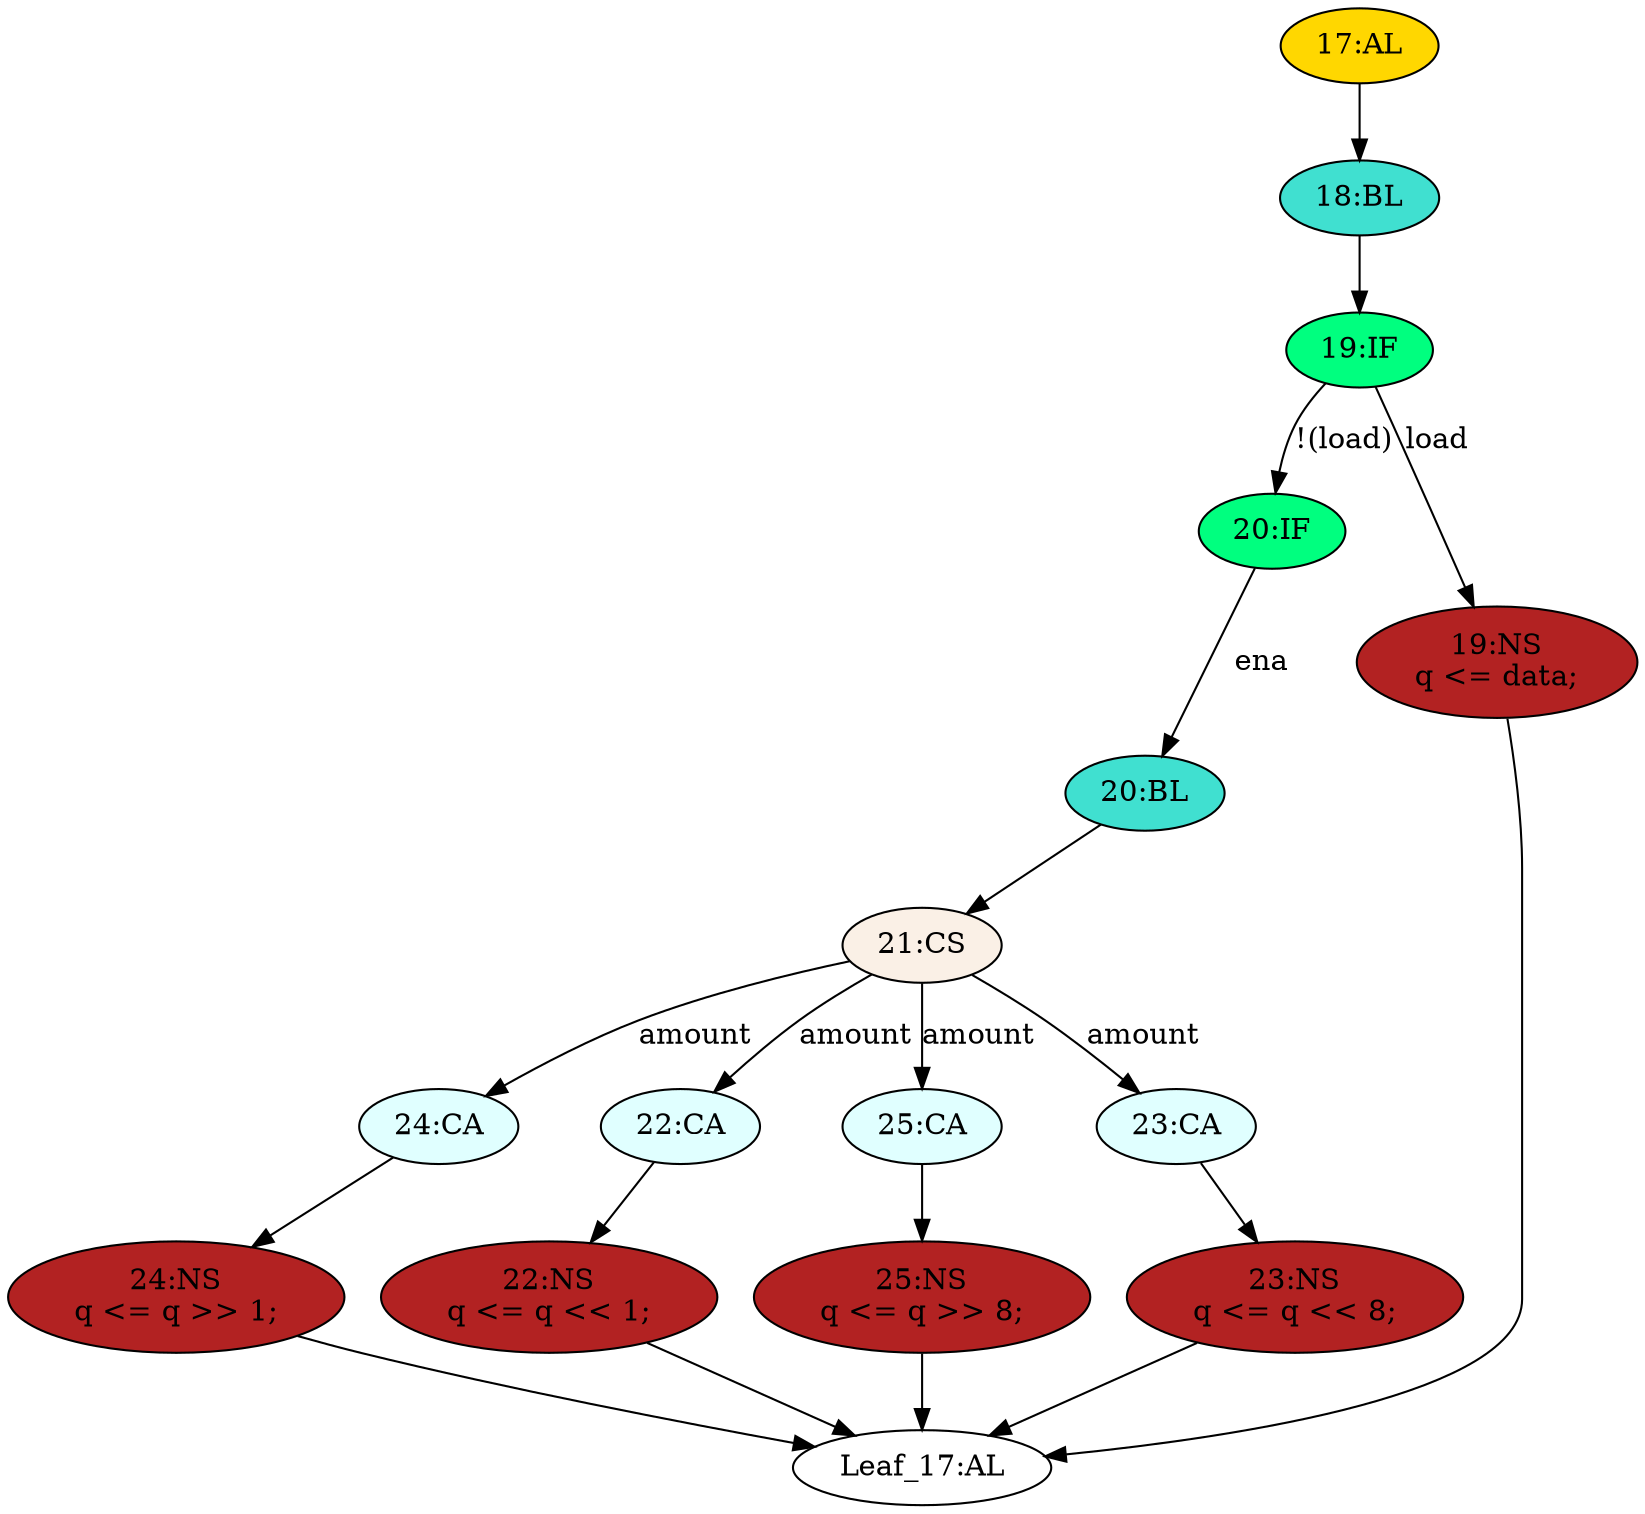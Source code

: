 strict digraph "" {
	node [label="\N"];
	"17:AL"	[ast="<pyverilog.vparser.ast.Always object at 0x7f8e0f1eea10>",
		clk_sens=True,
		fillcolor=gold,
		label="17:AL",
		sens="['clk']",
		statements="[]",
		style=filled,
		typ=Always,
		use_var="['load', 'ena', 'amount', 'data', 'q']"];
	"18:BL"	[ast="<pyverilog.vparser.ast.Block object at 0x7f8e0f1eeb90>",
		fillcolor=turquoise,
		label="18:BL",
		statements="[]",
		style=filled,
		typ=Block];
	"17:AL" -> "18:BL"	[cond="[]",
		lineno=None];
	"24:CA"	[ast="<pyverilog.vparser.ast.Case object at 0x7f8e0ecdc2d0>",
		fillcolor=lightcyan,
		label="24:CA",
		statements="[]",
		style=filled,
		typ=Case];
	"24:NS"	[ast="<pyverilog.vparser.ast.NonblockingSubstitution object at 0x7f8e0ecdc350>",
		fillcolor=firebrick,
		label="24:NS
q <= q >> 1;",
		statements="[<pyverilog.vparser.ast.NonblockingSubstitution object at 0x7f8e0ecdc350>]",
		style=filled,
		typ=NonblockingSubstitution];
	"24:CA" -> "24:NS"	[cond="[]",
		lineno=None];
	"23:NS"	[ast="<pyverilog.vparser.ast.NonblockingSubstitution object at 0x7f8e0ecdc110>",
		fillcolor=firebrick,
		label="23:NS
q <= q << 8;",
		statements="[<pyverilog.vparser.ast.NonblockingSubstitution object at 0x7f8e0ecdc110>]",
		style=filled,
		typ=NonblockingSubstitution];
	"Leaf_17:AL"	[def_var="['q']",
		label="Leaf_17:AL"];
	"23:NS" -> "Leaf_17:AL"	[cond="[]",
		lineno=None];
	"22:CA"	[ast="<pyverilog.vparser.ast.Case object at 0x7f8e0f1eedd0>",
		fillcolor=lightcyan,
		label="22:CA",
		statements="[]",
		style=filled,
		typ=Case];
	"22:NS"	[ast="<pyverilog.vparser.ast.NonblockingSubstitution object at 0x7f8e0f1eee50>",
		fillcolor=firebrick,
		label="22:NS
q <= q << 1;",
		statements="[<pyverilog.vparser.ast.NonblockingSubstitution object at 0x7f8e0f1eee50>]",
		style=filled,
		typ=NonblockingSubstitution];
	"22:CA" -> "22:NS"	[cond="[]",
		lineno=None];
	"25:CA"	[ast="<pyverilog.vparser.ast.Case object at 0x7f8e0ecdc510>",
		fillcolor=lightcyan,
		label="25:CA",
		statements="[]",
		style=filled,
		typ=Case];
	"25:NS"	[ast="<pyverilog.vparser.ast.NonblockingSubstitution object at 0x7f8e0ecdc590>",
		fillcolor=firebrick,
		label="25:NS
q <= q >> 8;",
		statements="[<pyverilog.vparser.ast.NonblockingSubstitution object at 0x7f8e0ecdc590>]",
		style=filled,
		typ=NonblockingSubstitution];
	"25:CA" -> "25:NS"	[cond="[]",
		lineno=None];
	"20:BL"	[ast="<pyverilog.vparser.ast.Block object at 0x7f8e0f1eecd0>",
		fillcolor=turquoise,
		label="20:BL",
		statements="[]",
		style=filled,
		typ=Block];
	"21:CS"	[ast="<pyverilog.vparser.ast.CaseStatement object at 0x7f8e0f1eed10>",
		fillcolor=linen,
		label="21:CS",
		statements="[]",
		style=filled,
		typ=CaseStatement];
	"20:BL" -> "21:CS"	[cond="[]",
		lineno=None];
	"19:IF"	[ast="<pyverilog.vparser.ast.IfStatement object at 0x7f8e0f1eebd0>",
		fillcolor=springgreen,
		label="19:IF",
		statements="[]",
		style=filled,
		typ=IfStatement];
	"20:IF"	[ast="<pyverilog.vparser.ast.IfStatement object at 0x7f8e0f1eec50>",
		fillcolor=springgreen,
		label="20:IF",
		statements="[]",
		style=filled,
		typ=IfStatement];
	"19:IF" -> "20:IF"	[cond="['load']",
		label="!(load)",
		lineno=19];
	"19:NS"	[ast="<pyverilog.vparser.ast.NonblockingSubstitution object at 0x7f8e0ecdc790>",
		fillcolor=firebrick,
		label="19:NS
q <= data;",
		statements="[<pyverilog.vparser.ast.NonblockingSubstitution object at 0x7f8e0ecdc790>]",
		style=filled,
		typ=NonblockingSubstitution];
	"19:IF" -> "19:NS"	[cond="['load']",
		label=load,
		lineno=19];
	"18:BL" -> "19:IF"	[cond="[]",
		lineno=None];
	"20:IF" -> "20:BL"	[cond="['ena']",
		label=ena,
		lineno=20];
	"19:NS" -> "Leaf_17:AL"	[cond="[]",
		lineno=None];
	"22:NS" -> "Leaf_17:AL"	[cond="[]",
		lineno=None];
	"25:NS" -> "Leaf_17:AL"	[cond="[]",
		lineno=None];
	"24:NS" -> "Leaf_17:AL"	[cond="[]",
		lineno=None];
	"23:CA"	[ast="<pyverilog.vparser.ast.Case object at 0x7f8e0ecdc090>",
		fillcolor=lightcyan,
		label="23:CA",
		statements="[]",
		style=filled,
		typ=Case];
	"23:CA" -> "23:NS"	[cond="[]",
		lineno=None];
	"21:CS" -> "24:CA"	[cond="['amount']",
		label=amount,
		lineno=21];
	"21:CS" -> "22:CA"	[cond="['amount']",
		label=amount,
		lineno=21];
	"21:CS" -> "25:CA"	[cond="['amount']",
		label=amount,
		lineno=21];
	"21:CS" -> "23:CA"	[cond="['amount']",
		label=amount,
		lineno=21];
}
